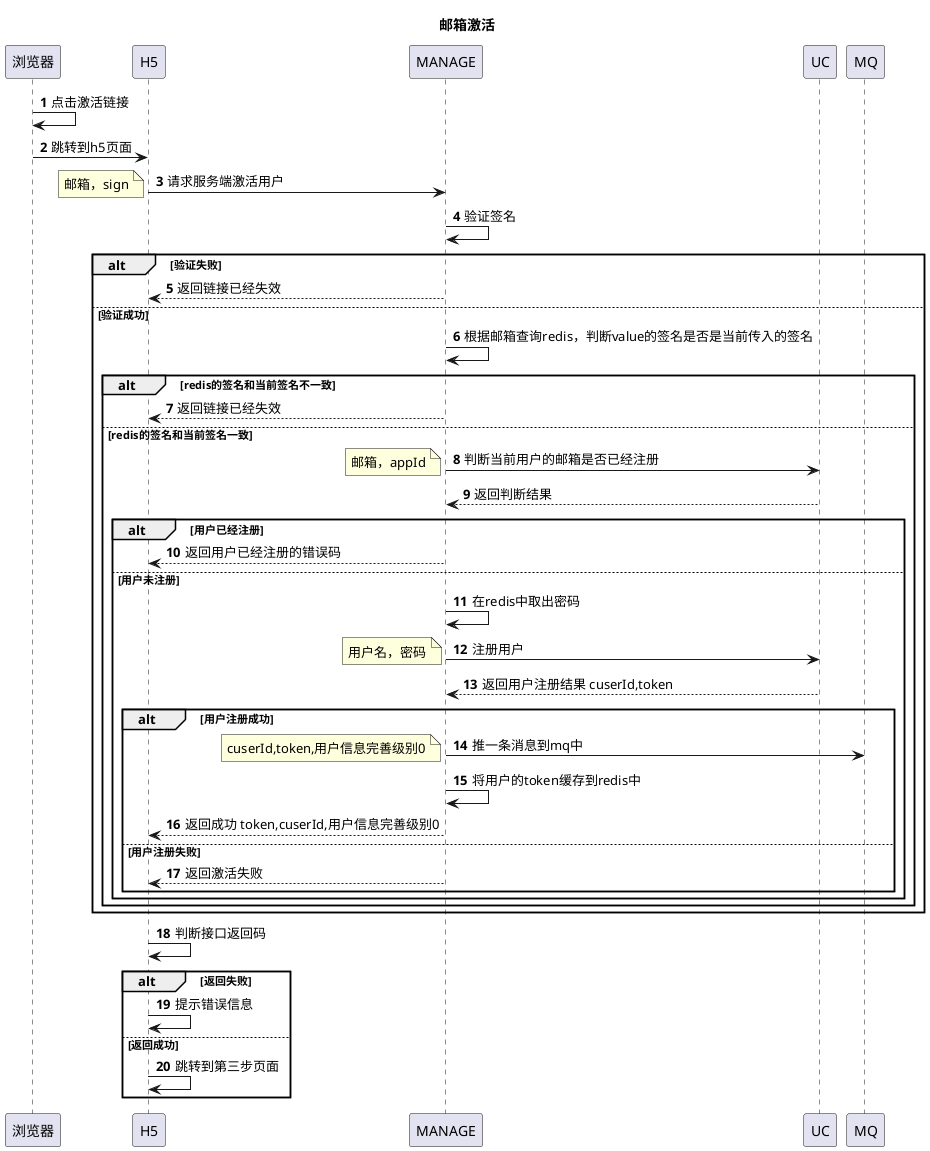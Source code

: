 @startuml
title:邮箱激活
autonumber
浏览器->浏览器:点击激活链接
浏览器->H5:跳转到h5页面
H5->MANAGE:请求服务端激活用户
note left:邮箱，sign
MANAGE->MANAGE:验证签名
alt 验证失败
MANAGE-->H5:返回链接已经失效
else 验证成功
MANAGE->MANAGE:根据邮箱查询redis，判断value的签名是否是当前传入的签名
alt redis的签名和当前签名不一致
MANAGE-->H5:返回链接已经失效
else redis的签名和当前签名一致
MANAGE->UC:判断当前用户的邮箱是否已经注册
note left:邮箱，appId
UC-->MANAGE:返回判断结果
alt 用户已经注册
MANAGE-->H5:返回用户已经注册的错误码
else 用户未注册
MANAGE->MANAGE:在redis中取出密码
MANAGE->UC:注册用户
note left:用户名，密码
UC-->MANAGE:返回用户注册结果 cuserId,token
alt 用户注册成功
MANAGE->MQ:推一条消息到mq中
note left:cuserId,token,用户信息完善级别0
MANAGE->MANAGE:将用户的token缓存到redis中
MANAGE-->H5:返回成功 token,cuserId,用户信息完善级别0
else 用户注册失败
MANAGE-->H5:返回激活失败
end
end
end
end
H5->H5:判断接口返回码
alt 返回失败
H5->H5: 提示错误信息
else 返回成功
H5->H5:跳转到第三步页面
end


@enduml